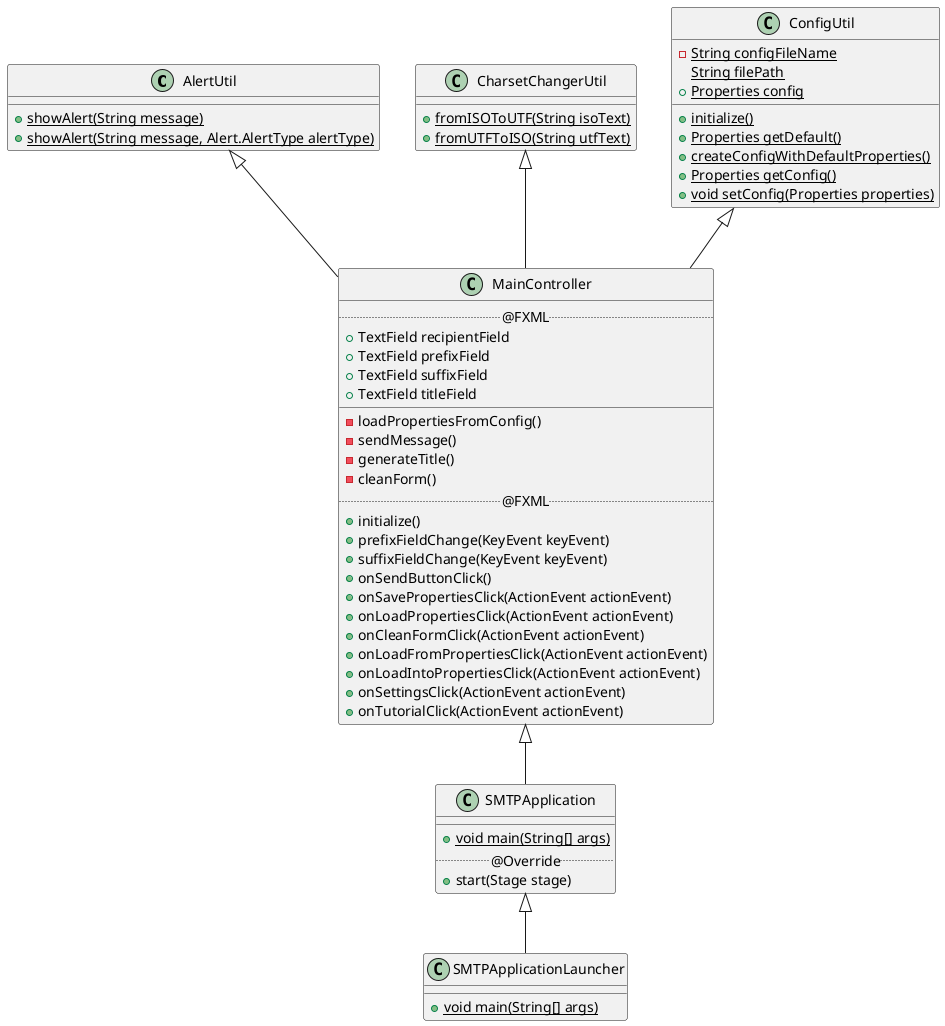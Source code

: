 @startuml
'Полезная ссылка https://plantuml.com/class-diagram
'Команда ниже преобразует иконки(public,private,protected,package private) в символы(+,-,#,~)
'skinparam classAttributeIconSize 0

class AlertUtil {
    + {static} showAlert(String message)
    + {static} showAlert(String message, Alert.AlertType alertType)
}

class CharsetChangerUtil {
    + {static} fromISOToUTF(String isoText)
    + {static} fromUTFToISO(String utfText)
}

class ConfigUtil {
    - {static} String configFileName
      {static} String filePath
    + {static} Properties config

    + {static} initialize()
    + {static} Properties getDefault()
    + {static} createConfigWithDefaultProperties()
    + {static} Properties getConfig()
    + {static} void setConfig(Properties properties)
}

class MainController {
            ..@FXML..
    + TextField recipientField
    + TextField prefixField
    + TextField suffixField
    + TextField titleField
            __
    - loadPropertiesFromConfig()
    - sendMessage()
    - generateTitle()
    - cleanForm()
            ..@FXML..
    + initialize()
    + prefixFieldChange(KeyEvent keyEvent)
    + suffixFieldChange(KeyEvent keyEvent)
    + onSendButtonClick()
    + onSavePropertiesClick(ActionEvent actionEvent)
    + onLoadPropertiesClick(ActionEvent actionEvent)
    + onCleanFormClick(ActionEvent actionEvent)
    + onLoadFromPropertiesClick(ActionEvent actionEvent)
    + onLoadIntoPropertiesClick(ActionEvent actionEvent)
    + onSettingsClick(ActionEvent actionEvent)
    + onTutorialClick(ActionEvent actionEvent)
}
class SMTPApplication {
    __
    + {static} void main(String[] args)
    ..@Override..
    + start(Stage stage)
}

class SMTPApplicationLauncher {
    + {static} void main(String[] args)
}

SMTPApplication <|-- SMTPApplicationLauncher
MainController <|-- SMTPApplication
AlertUtil <|-- MainController
CharsetChangerUtil <|-- MainController
ConfigUtil <|-- MainController

@enduml